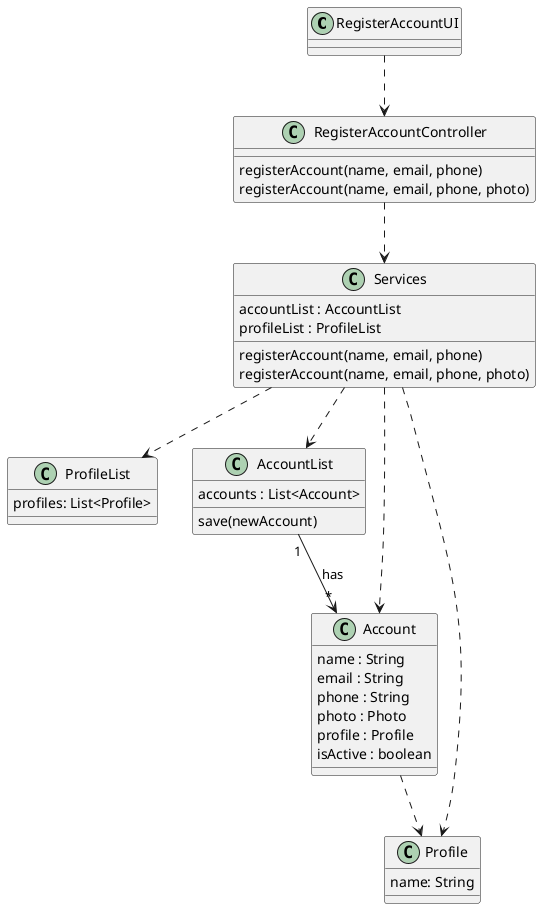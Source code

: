 @startuml

class RegisterAccountUI {}

class RegisterAccountController {
registerAccount(name, email, phone)
registerAccount(name, email, phone, photo)
}

class Services {
accountList : AccountList
profileList : ProfileList
registerAccount(name, email, phone)
registerAccount(name, email, phone, photo)
}

class ProfileList {
profiles: List<Profile>
}

class AccountList {
accounts : List<Account>
save(newAccount)
}

class Profile {
name: String
}

class Account {
name : String
email : String
phone : String
photo : Photo
profile : Profile
isActive : boolean
}

RegisterAccountUI ..> RegisterAccountController
RegisterAccountController ..> Services
Services ..> ProfileList
Services ..> Profile
Services ..> AccountList
Services ..> Account
Account ..> Profile
AccountList "1" --> "*" Account : has

@enduml